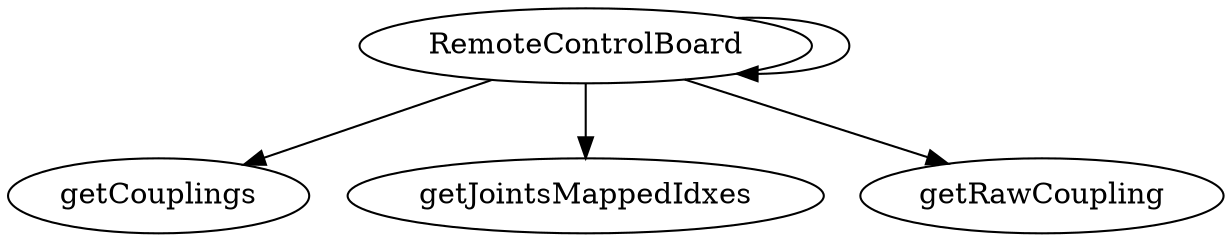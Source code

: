 /* Created by mdot for Matlab */
digraph m2html {
  RemoteControlBoard -> RemoteControlBoard;
  RemoteControlBoard -> getCouplings;
  RemoteControlBoard -> getJointsMappedIdxes;
  RemoteControlBoard -> getRawCoupling;

  RemoteControlBoard [URL="RemoteControlBoard.html"];
  getCouplings [URL="getCouplings.html"];
  getJointsMappedIdxes [URL="getJointsMappedIdxes.html"];
  getRawCoupling [URL="getRawCoupling.html"];
}